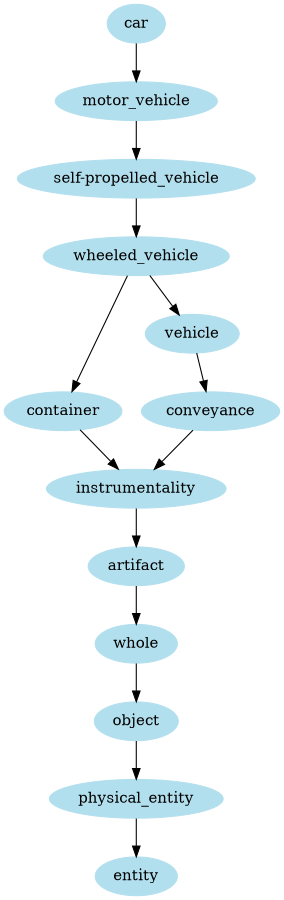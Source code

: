 digraph unix {
	node [color=lightblue2 style=filled]
	size="6,6"
	car -> motor_vehicle
	motor_vehicle -> "self-propelled_vehicle"
	"self-propelled_vehicle" -> wheeled_vehicle
	wheeled_vehicle -> container
	container -> instrumentality
	instrumentality -> artifact
	artifact -> whole
	whole -> object
	object -> physical_entity
	physical_entity -> entity
	wheeled_vehicle -> vehicle
	vehicle -> conveyance
	conveyance -> instrumentality
}
